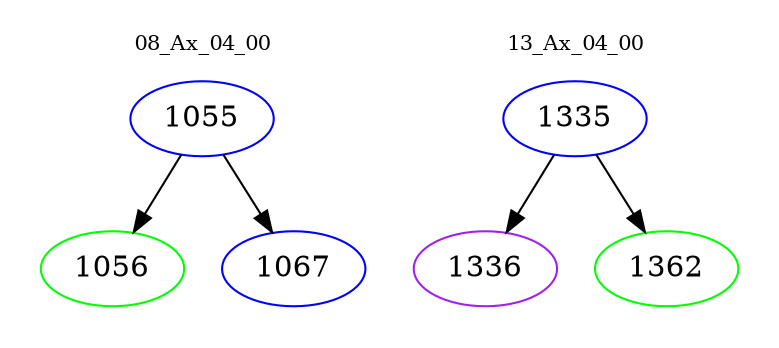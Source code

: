 digraph{
subgraph cluster_0 {
color = white
label = "08_Ax_04_00";
fontsize=10;
T0_1055 [label="1055", color="blue"]
T0_1055 -> T0_1056 [color="black"]
T0_1056 [label="1056", color="green"]
T0_1055 -> T0_1067 [color="black"]
T0_1067 [label="1067", color="blue"]
}
subgraph cluster_1 {
color = white
label = "13_Ax_04_00";
fontsize=10;
T1_1335 [label="1335", color="blue"]
T1_1335 -> T1_1336 [color="black"]
T1_1336 [label="1336", color="purple"]
T1_1335 -> T1_1362 [color="black"]
T1_1362 [label="1362", color="green"]
}
}
